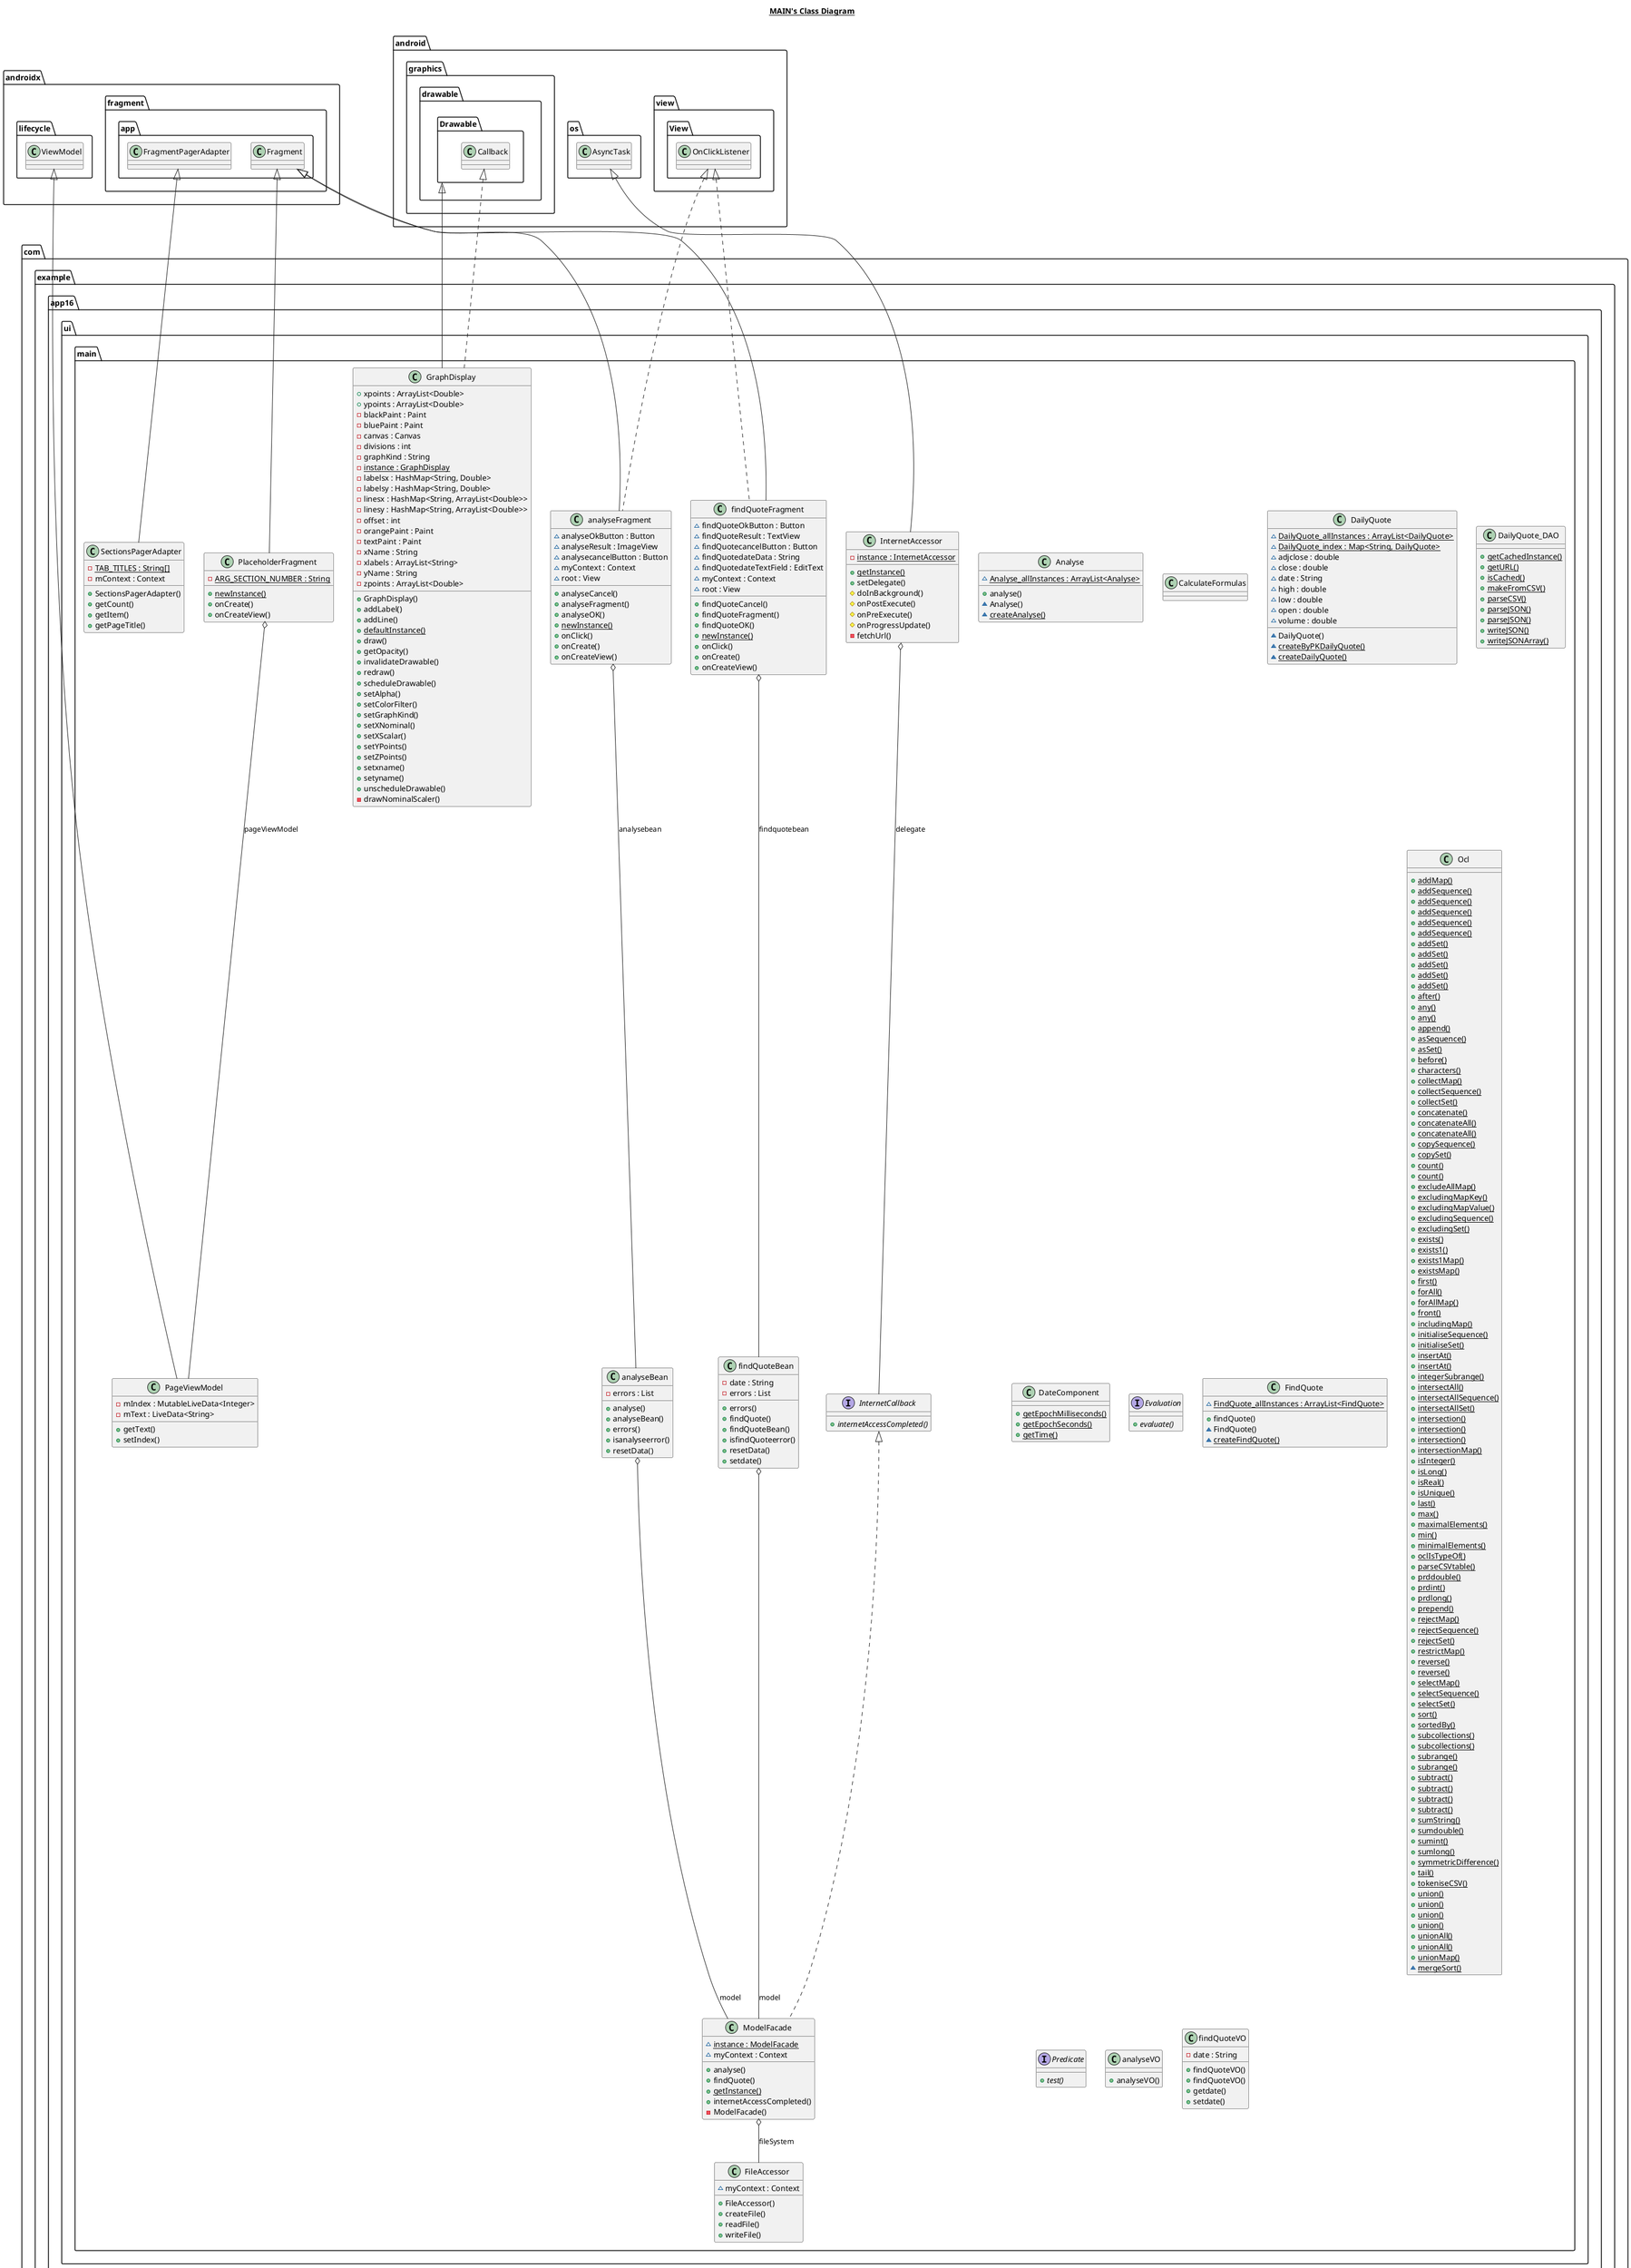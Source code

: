 @startuml

title __MAIN's Class Diagram__\n

  namespace com.example.app16 {
    namespace ui.main {
      class com.example.app16.ui.main.Analyse {
          {static} ~ Analyse_allInstances : ArrayList<Analyse>
          + analyse()
          ~ Analyse()
          {static} ~ createAnalyse()
      }
    }
  }
  

  namespace com.example.app16 {
    namespace ui.main {
      class com.example.app16.ui.main.CalculateFormulas {
      }
    }
  }
  

  namespace com.example.app16 {
    namespace ui.main {
      class com.example.app16.ui.main.DailyQuote {
          {static} ~ DailyQuote_allInstances : ArrayList<DailyQuote>
          {static} ~ DailyQuote_index : Map<String, DailyQuote>
          ~ adjclose : double
          ~ close : double
          ~ date : String
          ~ high : double
          ~ low : double
          ~ open : double
          ~ volume : double
          ~ DailyQuote()
          {static} ~ createByPKDailyQuote()
          {static} ~ createDailyQuote()
      }
    }
  }
  

  namespace com.example.app16 {
    namespace ui.main {
      class com.example.app16.ui.main.DailyQuote_DAO {
          {static} + getCachedInstance()
          {static} + getURL()
          {static} + isCached()
          {static} + makeFromCSV()
          {static} + parseCSV()
          {static} + parseJSON()
          {static} + parseJSON()
          {static} + writeJSON()
          {static} + writeJSONArray()
      }
    }
  }
  

  namespace com.example.app16 {
    namespace ui.main {
      class com.example.app16.ui.main.DateComponent {
          {static} + getEpochMilliseconds()
          {static} + getEpochSeconds()
          {static} + getTime()
      }
    }
  }
  

  namespace com.example.app16 {
    namespace ui.main {
      interface com.example.app16.ui.main.Evaluation {
          {abstract} + evaluate()
      }
    }
  }
  

  namespace com.example.app16 {
    namespace ui.main {
      class com.example.app16.ui.main.FileAccessor {
          ~ myContext : Context
          + FileAccessor()
          + createFile()
          + readFile()
          + writeFile()
      }
    }
  }
  

  namespace com.example.app16 {
    namespace ui.main {
      class com.example.app16.ui.main.FindQuote {
          {static} ~ FindQuote_allInstances : ArrayList<FindQuote>
          + findQuote()
          ~ FindQuote()
          {static} ~ createFindQuote()
      }
    }
  }
  

  namespace com.example.app16 {
    namespace ui.main {
      class com.example.app16.ui.main.GraphDisplay {
          + xpoints : ArrayList<Double>
          + ypoints : ArrayList<Double>
          - blackPaint : Paint
          - bluePaint : Paint
          - canvas : Canvas
          - divisions : int
          - graphKind : String
          {static} - instance : GraphDisplay
          - labelsx : HashMap<String, Double>
          - labelsy : HashMap<String, Double>
          - linesx : HashMap<String, ArrayList<Double>>
          - linesy : HashMap<String, ArrayList<Double>>
          - offset : int
          - orangePaint : Paint
          - textPaint : Paint
          - xName : String
          - xlabels : ArrayList<String>
          - yName : String
          - zpoints : ArrayList<Double>
          + GraphDisplay()
          + addLabel()
          + addLine()
          {static} + defaultInstance()
          + draw()
          + getOpacity()
          + invalidateDrawable()
          + redraw()
          + scheduleDrawable()
          + setAlpha()
          + setColorFilter()
          + setGraphKind()
          + setXNominal()
          + setXScalar()
          + setYPoints()
          + setZPoints()
          + setxname()
          + setyname()
          + unscheduleDrawable()
          - drawNominalScaler()
      }
    }
  }
  

  namespace com.example.app16 {
    namespace ui.main {
      class com.example.app16.ui.main.InternetAccessor {
          {static} - instance : InternetAccessor
          {static} + getInstance()
          + setDelegate()
          # doInBackground()
          # onPostExecute()
          # onPreExecute()
          # onProgressUpdate()
          - fetchUrl()
      }
    }
  }
  

  namespace com.example.app16 {
    namespace ui.main {
      interface com.example.app16.ui.main.InternetCallback {
          {abstract} + internetAccessCompleted()
      }
    }
  }
  

  namespace com.example.app16 {
    namespace ui.main {
      class com.example.app16.ui.main.ModelFacade {
          {static} ~ instance : ModelFacade
          ~ myContext : Context
          + analyse()
          + findQuote()
          {static} + getInstance()
          + internetAccessCompleted()
          - ModelFacade()
      }
    }
  }
  

  namespace com.example.app16 {
    namespace ui.main {
      class com.example.app16.ui.main.Ocl {
          {static} + addMap()
          {static} + addSequence()
          {static} + addSequence()
          {static} + addSequence()
          {static} + addSequence()
          {static} + addSequence()
          {static} + addSet()
          {static} + addSet()
          {static} + addSet()
          {static} + addSet()
          {static} + addSet()
          {static} + after()
          {static} + any()
          {static} + any()
          {static} + append()
          {static} + asSequence()
          {static} + asSet()
          {static} + before()
          {static} + characters()
          {static} + collectMap()
          {static} + collectSequence()
          {static} + collectSet()
          {static} + concatenate()
          {static} + concatenateAll()
          {static} + concatenateAll()
          {static} + copySequence()
          {static} + copySet()
          {static} + count()
          {static} + count()
          {static} + excludeAllMap()
          {static} + excludingMapKey()
          {static} + excludingMapValue()
          {static} + excludingSequence()
          {static} + excludingSet()
          {static} + exists()
          {static} + exists1()
          {static} + exists1Map()
          {static} + existsMap()
          {static} + first()
          {static} + forAll()
          {static} + forAllMap()
          {static} + front()
          {static} + includingMap()
          {static} + initialiseSequence()
          {static} + initialiseSet()
          {static} + insertAt()
          {static} + insertAt()
          {static} + integerSubrange()
          {static} + intersectAll()
          {static} + intersectAllSequence()
          {static} + intersectAllSet()
          {static} + intersection()
          {static} + intersection()
          {static} + intersection()
          {static} + intersectionMap()
          {static} + isInteger()
          {static} + isLong()
          {static} + isReal()
          {static} + isUnique()
          {static} + last()
          {static} + max()
          {static} + maximalElements()
          {static} + min()
          {static} + minimalElements()
          {static} + oclIsTypeOf()
          {static} + parseCSVtable()
          {static} + prddouble()
          {static} + prdint()
          {static} + prdlong()
          {static} + prepend()
          {static} + rejectMap()
          {static} + rejectSequence()
          {static} + rejectSet()
          {static} + restrictMap()
          {static} + reverse()
          {static} + reverse()
          {static} + selectMap()
          {static} + selectSequence()
          {static} + selectSet()
          {static} + sort()
          {static} + sortedBy()
          {static} + subcollections()
          {static} + subcollections()
          {static} + subrange()
          {static} + subrange()
          {static} + subtract()
          {static} + subtract()
          {static} + subtract()
          {static} + subtract()
          {static} + sumString()
          {static} + sumdouble()
          {static} + sumint()
          {static} + sumlong()
          {static} + symmetricDifference()
          {static} + tail()
          {static} + tokeniseCSV()
          {static} + union()
          {static} + union()
          {static} + union()
          {static} + union()
          {static} + unionAll()
          {static} + unionAll()
          {static} + unionMap()
          {static} ~ mergeSort()
      }
    }
  }
  

  namespace com.example.app16 {
    namespace ui.main {
      class com.example.app16.ui.main.PageViewModel {
          - mIndex : MutableLiveData<Integer>
          - mText : LiveData<String>
          + getText()
          + setIndex()
      }
    }
  }
  

  namespace com.example.app16 {
    namespace ui.main {
      class com.example.app16.ui.main.PlaceholderFragment {
          {static} - ARG_SECTION_NUMBER : String
          {static} + newInstance()
          + onCreate()
          + onCreateView()
      }
    }
  }
  

  namespace com.example.app16 {
    namespace ui.main {
      interface com.example.app16.ui.main.Predicate {
          {abstract} + test()
      }
    }
  }
  

  namespace com.example.app16 {
    namespace ui.main {
      class com.example.app16.ui.main.SectionsPagerAdapter {
          {static} - TAB_TITLES : String[]
          - mContext : Context
          + SectionsPagerAdapter()
          + getCount()
          + getItem()
          + getPageTitle()
      }
    }
  }
  

  namespace com.example.app16 {
    namespace ui.main {
      class com.example.app16.ui.main.analyseBean {
          - errors : List
          + analyse()
          + analyseBean()
          + errors()
          + isanalyseerror()
          + resetData()
      }
    }
  }
  

  namespace com.example.app16 {
    namespace ui.main {
      class com.example.app16.ui.main.analyseFragment {
          ~ analyseOkButton : Button
          ~ analyseResult : ImageView
          ~ analysecancelButton : Button
          ~ myContext : Context
          ~ root : View
          + analyseCancel()
          + analyseFragment()
          + analyseOK()
          {static} + newInstance()
          + onClick()
          + onCreate()
          + onCreateView()
      }
    }
  }
  

  namespace com.example.app16 {
    namespace ui.main {
      class com.example.app16.ui.main.analyseVO {
          + analyseVO()
      }
    }
  }
  

  namespace com.example.app16 {
    namespace ui.main {
      class com.example.app16.ui.main.findQuoteBean {
          - date : String
          - errors : List
          + errors()
          + findQuote()
          + findQuoteBean()
          + isfindQuoteerror()
          + resetData()
          + setdate()
      }
    }
  }
  

  namespace com.example.app16 {
    namespace ui.main {
      class com.example.app16.ui.main.findQuoteFragment {
          ~ findQuoteOkButton : Button
          ~ findQuoteResult : TextView
          ~ findQuotecancelButton : Button
          ~ findQuotedateData : String
          ~ findQuotedateTextField : EditText
          ~ myContext : Context
          ~ root : View
          + findQuoteCancel()
          + findQuoteFragment()
          + findQuoteOK()
          {static} + newInstance()
          + onClick()
          + onCreate()
          + onCreateView()
      }
    }
  }
  

  namespace com.example.app16 {
    namespace ui.main {
      class com.example.app16.ui.main.findQuoteVO {
          - date : String
          + findQuoteVO()
          + findQuoteVO()
          + getdate()
          + setdate()
      }
    }
  }
  

  com.example.app16.ui.main.GraphDisplay .up.|> android.graphics.drawable.Drawable.Callback
  com.example.app16.ui.main.GraphDisplay -up-|> android.graphics.drawable.Drawable
  com.example.app16.ui.main.InternetAccessor -up-|> android.os.AsyncTask
  com.example.app16.ui.main.InternetAccessor o-- com.example.app16.ui.main.InternetCallback : delegate
  com.example.app16.ui.main.ModelFacade .up.|> com.example.app16.ui.main.InternetCallback
  com.example.app16.ui.main.ModelFacade o-- com.example.app16.ui.main.FileAccessor : fileSystem
  com.example.app16.ui.main.PageViewModel -up-|> androidx.lifecycle.ViewModel
  com.example.app16.ui.main.PlaceholderFragment -up-|> androidx.fragment.app.Fragment
  com.example.app16.ui.main.PlaceholderFragment o-- com.example.app16.ui.main.PageViewModel : pageViewModel
  com.example.app16.ui.main.SectionsPagerAdapter -up-|> androidx.fragment.app.FragmentPagerAdapter
  com.example.app16.ui.main.analyseBean o-- com.example.app16.ui.main.ModelFacade : model
  com.example.app16.ui.main.analyseFragment .up.|> android.view.View.OnClickListener
  com.example.app16.ui.main.analyseFragment -up-|> androidx.fragment.app.Fragment
  com.example.app16.ui.main.analyseFragment o-- com.example.app16.ui.main.analyseBean : analysebean
  com.example.app16.ui.main.findQuoteBean o-- com.example.app16.ui.main.ModelFacade : model
  com.example.app16.ui.main.findQuoteFragment .up.|> android.view.View.OnClickListener
  com.example.app16.ui.main.findQuoteFragment -up-|> androidx.fragment.app.Fragment
  com.example.app16.ui.main.findQuoteFragment o-- com.example.app16.ui.main.findQuoteBean : findquotebean


right footer


PlantUML diagram generated by SketchIt! (https://bitbucket.org/pmesmeur/sketch.it)
For more information about this tool, please contact philippe.mesmeur@gmail.com
endfooter

@enduml
